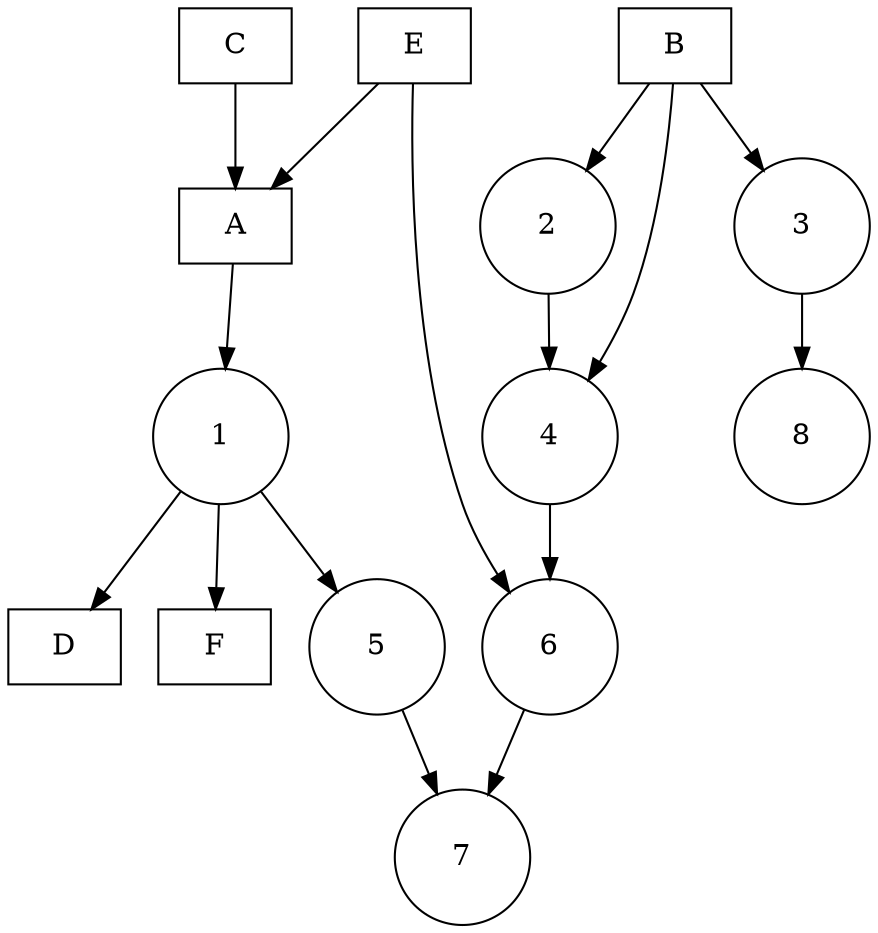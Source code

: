 digraph boxes_and_circles {

  # a 'graph' statement
  graph [fontsize = 10]

  # several 'node' statements
  node [shape = box]
  A; B; C; D; E; F

  node [shape = circle,
        fixedsize = true,
        width = 0.9] // sets as circles
  1; 2; 3; 4; 5; 6; 7; 8

  # several 'edge' statements
  A->1 B->2 B->3 B->4 C->A
  1->D E->A 2->4 1->5 1->F
  E->6 4->6 5->7 6->7 3->8
}